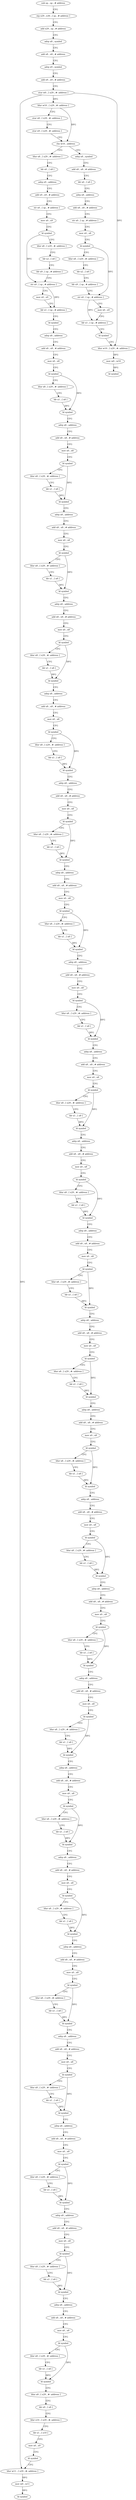 digraph "func" {
"4210308" [label = "sub sp , sp , # address" ]
"4210312" [label = "stp x29 , x30 , [ sp , # address ]" ]
"4210316" [label = "add x29 , sp , # address" ]
"4210320" [label = "adrp x8 , symbol" ]
"4210324" [label = "add x8 , x8 , # address" ]
"4210328" [label = "adrp x9 , symbol" ]
"4210332" [label = "add x9 , x9 , # address" ]
"4210336" [label = "stur w0 , [ x29 , #- address ]" ]
"4210340" [label = "ldur w10 , [ x29 , #- address ]" ]
"4210344" [label = "stur x8 , [ x29 , #- address ]" ]
"4210348" [label = "stur x9 , [ x29 , #- address ]" ]
"4210352" [label = "cbz w10 , address" ]
"4210428" [label = "ldur x8 , [ x29 , #- address ]" ]
"4210356" [label = "adrp x8 , symbol" ]
"4210432" [label = "ldr x0 , [ x8 ]" ]
"4210436" [label = "adrp x9 , address" ]
"4210440" [label = "add x9 , x9 , # address" ]
"4210444" [label = "str x0 , [ sp , # address ]" ]
"4210448" [label = "mov x0 , x9" ]
"4210452" [label = "bl symbol" ]
"4210456" [label = "ldur x8 , [ x29 , #- address ]" ]
"4210460" [label = "ldr x2 , [ x8 ]" ]
"4210464" [label = "ldr x9 , [ sp , # address ]" ]
"4210468" [label = "str x0 , [ sp , # address ]" ]
"4210472" [label = "mov x0 , x9" ]
"4210476" [label = "ldr x1 , [ sp , # address ]" ]
"4210480" [label = "bl symbol" ]
"4210484" [label = "adrp x8 , address" ]
"4210488" [label = "add x8 , x8 , # address" ]
"4210492" [label = "mov x0 , x8" ]
"4210496" [label = "bl symbol" ]
"4210500" [label = "ldur x8 , [ x29 , #- address ]" ]
"4210504" [label = "ldr x1 , [ x8 ]" ]
"4210508" [label = "bl symbol" ]
"4210512" [label = "adrp x8 , address" ]
"4210516" [label = "add x8 , x8 , # address" ]
"4210520" [label = "mov x0 , x8" ]
"4210524" [label = "bl symbol" ]
"4210528" [label = "ldur x8 , [ x29 , #- address ]" ]
"4210532" [label = "ldr x1 , [ x8 ]" ]
"4210536" [label = "bl symbol" ]
"4210540" [label = "adrp x8 , address" ]
"4210544" [label = "add x8 , x8 , # address" ]
"4210548" [label = "mov x0 , x8" ]
"4210552" [label = "bl symbol" ]
"4210556" [label = "ldur x8 , [ x29 , #- address ]" ]
"4210560" [label = "ldr x1 , [ x8 ]" ]
"4210564" [label = "bl symbol" ]
"4210568" [label = "adrp x8 , address" ]
"4210572" [label = "add x8 , x8 , # address" ]
"4210576" [label = "mov x0 , x8" ]
"4210580" [label = "bl symbol" ]
"4210584" [label = "ldur x8 , [ x29 , #- address ]" ]
"4210588" [label = "ldr x1 , [ x8 ]" ]
"4210592" [label = "bl symbol" ]
"4210596" [label = "adrp x8 , address" ]
"4210600" [label = "add x8 , x8 , # address" ]
"4210604" [label = "mov x0 , x8" ]
"4210608" [label = "bl symbol" ]
"4210612" [label = "ldur x8 , [ x29 , #- address ]" ]
"4210616" [label = "ldr x1 , [ x8 ]" ]
"4210620" [label = "bl symbol" ]
"4210624" [label = "adrp x8 , address" ]
"4210628" [label = "add x8 , x8 , # address" ]
"4210632" [label = "mov x0 , x8" ]
"4210636" [label = "bl symbol" ]
"4210640" [label = "ldur x8 , [ x29 , #- address ]" ]
"4210644" [label = "ldr x1 , [ x8 ]" ]
"4210648" [label = "bl symbol" ]
"4210652" [label = "adrp x8 , address" ]
"4210656" [label = "add x8 , x8 , # address" ]
"4210660" [label = "mov x0 , x8" ]
"4210664" [label = "bl symbol" ]
"4210668" [label = "ldur x8 , [ x29 , #- address ]" ]
"4210672" [label = "ldr x1 , [ x8 ]" ]
"4210676" [label = "bl symbol" ]
"4210680" [label = "adrp x8 , address" ]
"4210684" [label = "add x8 , x8 , # address" ]
"4210688" [label = "mov x0 , x8" ]
"4210692" [label = "bl symbol" ]
"4210696" [label = "ldur x8 , [ x29 , #- address ]" ]
"4210700" [label = "ldr x1 , [ x8 ]" ]
"4210704" [label = "bl symbol" ]
"4210708" [label = "adrp x8 , address" ]
"4210712" [label = "add x8 , x8 , # address" ]
"4210716" [label = "mov x0 , x8" ]
"4210720" [label = "bl symbol" ]
"4210724" [label = "ldur x8 , [ x29 , #- address ]" ]
"4210728" [label = "ldr x1 , [ x8 ]" ]
"4210732" [label = "bl symbol" ]
"4210736" [label = "adrp x8 , address" ]
"4210740" [label = "add x8 , x8 , # address" ]
"4210744" [label = "mov x0 , x8" ]
"4210748" [label = "bl symbol" ]
"4210752" [label = "ldur x8 , [ x29 , #- address ]" ]
"4210756" [label = "ldr x1 , [ x8 ]" ]
"4210760" [label = "bl symbol" ]
"4210764" [label = "adrp x8 , address" ]
"4210768" [label = "add x8 , x8 , # address" ]
"4210772" [label = "mov x0 , x8" ]
"4210776" [label = "bl symbol" ]
"4210780" [label = "ldur x8 , [ x29 , #- address ]" ]
"4210784" [label = "ldr x1 , [ x8 ]" ]
"4210788" [label = "bl symbol" ]
"4210792" [label = "adrp x8 , address" ]
"4210796" [label = "add x8 , x8 , # address" ]
"4210800" [label = "mov x0 , x8" ]
"4210804" [label = "bl symbol" ]
"4210808" [label = "ldur x8 , [ x29 , #- address ]" ]
"4210812" [label = "ldr x1 , [ x8 ]" ]
"4210816" [label = "bl symbol" ]
"4210820" [label = "adrp x8 , address" ]
"4210824" [label = "add x8 , x8 , # address" ]
"4210828" [label = "mov x0 , x8" ]
"4210832" [label = "bl symbol" ]
"4210836" [label = "ldur x8 , [ x29 , #- address ]" ]
"4210840" [label = "ldr x1 , [ x8 ]" ]
"4210844" [label = "bl symbol" ]
"4210848" [label = "adrp x8 , address" ]
"4210852" [label = "add x8 , x8 , # address" ]
"4210856" [label = "mov x0 , x8" ]
"4210860" [label = "bl symbol" ]
"4210864" [label = "ldur x8 , [ x29 , #- address ]" ]
"4210868" [label = "ldr x1 , [ x8 ]" ]
"4210872" [label = "bl symbol" ]
"4210876" [label = "adrp x8 , address" ]
"4210880" [label = "add x8 , x8 , # address" ]
"4210884" [label = "mov x0 , x8" ]
"4210888" [label = "bl symbol" ]
"4210892" [label = "ldur x8 , [ x29 , #- address ]" ]
"4210896" [label = "ldr x1 , [ x8 ]" ]
"4210900" [label = "bl symbol" ]
"4210904" [label = "adrp x8 , address" ]
"4210908" [label = "add x8 , x8 , # address" ]
"4210912" [label = "mov x0 , x8" ]
"4210916" [label = "bl symbol" ]
"4210920" [label = "ldur x8 , [ x29 , #- address ]" ]
"4210924" [label = "ldr x1 , [ x8 ]" ]
"4210928" [label = "bl symbol" ]
"4210932" [label = "adrp x8 , address" ]
"4210936" [label = "add x8 , x8 , # address" ]
"4210940" [label = "mov x0 , x8" ]
"4210944" [label = "bl symbol" ]
"4210948" [label = "ldur x8 , [ x29 , #- address ]" ]
"4210952" [label = "ldr x1 , [ x8 ]" ]
"4210956" [label = "bl symbol" ]
"4210960" [label = "adrp x8 , address" ]
"4210964" [label = "add x8 , x8 , # address" ]
"4210968" [label = "mov x0 , x8" ]
"4210972" [label = "bl symbol" ]
"4210976" [label = "ldur x8 , [ x29 , #- address ]" ]
"4210980" [label = "ldr x1 , [ x8 ]" ]
"4210984" [label = "bl symbol" ]
"4210988" [label = "adrp x8 , address" ]
"4210992" [label = "add x8 , x8 , # address" ]
"4210996" [label = "mov x0 , x8" ]
"4211000" [label = "bl symbol" ]
"4211004" [label = "ldur x8 , [ x29 , #- address ]" ]
"4211008" [label = "ldr x1 , [ x8 ]" ]
"4211012" [label = "bl symbol" ]
"4211016" [label = "adrp x8 , address" ]
"4211020" [label = "add x8 , x8 , # address" ]
"4211024" [label = "mov x0 , x8" ]
"4211028" [label = "bl symbol" ]
"4211032" [label = "ldur x8 , [ x29 , #- address ]" ]
"4211036" [label = "ldr x1 , [ x8 ]" ]
"4211040" [label = "bl symbol" ]
"4211044" [label = "adrp x8 , address" ]
"4211048" [label = "add x8 , x8 , # address" ]
"4211052" [label = "mov x0 , x8" ]
"4211056" [label = "bl symbol" ]
"4211060" [label = "ldur x8 , [ x29 , #- address ]" ]
"4211064" [label = "ldr x1 , [ x8 ]" ]
"4211068" [label = "bl symbol" ]
"4211072" [label = "adrp x8 , address" ]
"4211076" [label = "add x8 , x8 , # address" ]
"4211080" [label = "mov x0 , x8" ]
"4211084" [label = "bl symbol" ]
"4211088" [label = "ldur x8 , [ x29 , #- address ]" ]
"4211092" [label = "ldr x1 , [ x8 ]" ]
"4211096" [label = "bl symbol" ]
"4211100" [label = "adrp x8 , address" ]
"4211104" [label = "add x8 , x8 , # address" ]
"4211108" [label = "mov x0 , x8" ]
"4211112" [label = "bl symbol" ]
"4211116" [label = "ldur x8 , [ x29 , #- address ]" ]
"4211120" [label = "ldr x1 , [ x8 ]" ]
"4211124" [label = "bl symbol" ]
"4211128" [label = "ldur x8 , [ x29 , #- address ]" ]
"4211132" [label = "ldr x9 , [ x8 ]" ]
"4211136" [label = "ldur x10 , [ x29 , #- address ]" ]
"4211140" [label = "ldr x1 , [ x10 ]" ]
"4211144" [label = "mov x0 , x9" ]
"4211148" [label = "bl symbol" ]
"4211152" [label = "ldur w11 , [ x29 , #- address ]" ]
"4211156" [label = "mov w0 , w11" ]
"4211160" [label = "bl symbol" ]
"4210360" [label = "add x8 , x8 , # address" ]
"4210364" [label = "ldr x0 , [ x8 ]" ]
"4210368" [label = "adrp x8 , address" ]
"4210372" [label = "add x8 , x8 , # address" ]
"4210376" [label = "str x0 , [ sp , # address ]" ]
"4210380" [label = "mov x0 , x8" ]
"4210384" [label = "bl symbol" ]
"4210388" [label = "ldur x8 , [ x29 , #- address ]" ]
"4210392" [label = "ldr x2 , [ x8 ]" ]
"4210396" [label = "ldr x9 , [ sp , # address ]" ]
"4210400" [label = "str x0 , [ sp , # address ]" ]
"4210404" [label = "mov x0 , x9" ]
"4210408" [label = "ldr x1 , [ sp , # address ]" ]
"4210412" [label = "bl symbol" ]
"4210416" [label = "ldur w10 , [ x29 , #- address ]" ]
"4210420" [label = "mov w0 , w10" ]
"4210424" [label = "bl symbol" ]
"4210308" -> "4210312" [ label = "CFG" ]
"4210312" -> "4210316" [ label = "CFG" ]
"4210316" -> "4210320" [ label = "CFG" ]
"4210320" -> "4210324" [ label = "CFG" ]
"4210324" -> "4210328" [ label = "CFG" ]
"4210328" -> "4210332" [ label = "CFG" ]
"4210332" -> "4210336" [ label = "CFG" ]
"4210336" -> "4210340" [ label = "DFG" ]
"4210336" -> "4211152" [ label = "DFG" ]
"4210336" -> "4210416" [ label = "DFG" ]
"4210340" -> "4210344" [ label = "CFG" ]
"4210340" -> "4210352" [ label = "DFG" ]
"4210344" -> "4210348" [ label = "CFG" ]
"4210348" -> "4210352" [ label = "CFG" ]
"4210352" -> "4210428" [ label = "CFG" ]
"4210352" -> "4210356" [ label = "CFG" ]
"4210428" -> "4210432" [ label = "CFG" ]
"4210356" -> "4210360" [ label = "CFG" ]
"4210432" -> "4210436" [ label = "CFG" ]
"4210436" -> "4210440" [ label = "CFG" ]
"4210440" -> "4210444" [ label = "CFG" ]
"4210444" -> "4210448" [ label = "CFG" ]
"4210448" -> "4210452" [ label = "CFG" ]
"4210452" -> "4210456" [ label = "CFG" ]
"4210452" -> "4210468" [ label = "DFG" ]
"4210456" -> "4210460" [ label = "CFG" ]
"4210460" -> "4210464" [ label = "CFG" ]
"4210464" -> "4210468" [ label = "CFG" ]
"4210468" -> "4210472" [ label = "CFG" ]
"4210468" -> "4210476" [ label = "DFG" ]
"4210472" -> "4210476" [ label = "CFG" ]
"4210476" -> "4210480" [ label = "CFG" ]
"4210480" -> "4210484" [ label = "CFG" ]
"4210484" -> "4210488" [ label = "CFG" ]
"4210488" -> "4210492" [ label = "CFG" ]
"4210492" -> "4210496" [ label = "CFG" ]
"4210496" -> "4210500" [ label = "CFG" ]
"4210496" -> "4210508" [ label = "DFG" ]
"4210500" -> "4210504" [ label = "CFG" ]
"4210504" -> "4210508" [ label = "DFG" ]
"4210508" -> "4210512" [ label = "CFG" ]
"4210512" -> "4210516" [ label = "CFG" ]
"4210516" -> "4210520" [ label = "CFG" ]
"4210520" -> "4210524" [ label = "CFG" ]
"4210524" -> "4210528" [ label = "CFG" ]
"4210524" -> "4210536" [ label = "DFG" ]
"4210528" -> "4210532" [ label = "CFG" ]
"4210532" -> "4210536" [ label = "DFG" ]
"4210536" -> "4210540" [ label = "CFG" ]
"4210540" -> "4210544" [ label = "CFG" ]
"4210544" -> "4210548" [ label = "CFG" ]
"4210548" -> "4210552" [ label = "CFG" ]
"4210552" -> "4210556" [ label = "CFG" ]
"4210552" -> "4210564" [ label = "DFG" ]
"4210556" -> "4210560" [ label = "CFG" ]
"4210560" -> "4210564" [ label = "DFG" ]
"4210564" -> "4210568" [ label = "CFG" ]
"4210568" -> "4210572" [ label = "CFG" ]
"4210572" -> "4210576" [ label = "CFG" ]
"4210576" -> "4210580" [ label = "CFG" ]
"4210580" -> "4210584" [ label = "CFG" ]
"4210580" -> "4210592" [ label = "DFG" ]
"4210584" -> "4210588" [ label = "CFG" ]
"4210588" -> "4210592" [ label = "DFG" ]
"4210592" -> "4210596" [ label = "CFG" ]
"4210596" -> "4210600" [ label = "CFG" ]
"4210600" -> "4210604" [ label = "CFG" ]
"4210604" -> "4210608" [ label = "CFG" ]
"4210608" -> "4210612" [ label = "CFG" ]
"4210608" -> "4210620" [ label = "DFG" ]
"4210612" -> "4210616" [ label = "CFG" ]
"4210616" -> "4210620" [ label = "DFG" ]
"4210620" -> "4210624" [ label = "CFG" ]
"4210624" -> "4210628" [ label = "CFG" ]
"4210628" -> "4210632" [ label = "CFG" ]
"4210632" -> "4210636" [ label = "CFG" ]
"4210636" -> "4210640" [ label = "CFG" ]
"4210636" -> "4210648" [ label = "DFG" ]
"4210640" -> "4210644" [ label = "CFG" ]
"4210644" -> "4210648" [ label = "DFG" ]
"4210648" -> "4210652" [ label = "CFG" ]
"4210652" -> "4210656" [ label = "CFG" ]
"4210656" -> "4210660" [ label = "CFG" ]
"4210660" -> "4210664" [ label = "CFG" ]
"4210664" -> "4210668" [ label = "CFG" ]
"4210664" -> "4210676" [ label = "DFG" ]
"4210668" -> "4210672" [ label = "CFG" ]
"4210672" -> "4210676" [ label = "DFG" ]
"4210676" -> "4210680" [ label = "CFG" ]
"4210680" -> "4210684" [ label = "CFG" ]
"4210684" -> "4210688" [ label = "CFG" ]
"4210688" -> "4210692" [ label = "CFG" ]
"4210692" -> "4210696" [ label = "CFG" ]
"4210692" -> "4210704" [ label = "DFG" ]
"4210696" -> "4210700" [ label = "CFG" ]
"4210700" -> "4210704" [ label = "DFG" ]
"4210704" -> "4210708" [ label = "CFG" ]
"4210708" -> "4210712" [ label = "CFG" ]
"4210712" -> "4210716" [ label = "CFG" ]
"4210716" -> "4210720" [ label = "CFG" ]
"4210720" -> "4210724" [ label = "CFG" ]
"4210720" -> "4210732" [ label = "DFG" ]
"4210724" -> "4210728" [ label = "CFG" ]
"4210728" -> "4210732" [ label = "DFG" ]
"4210732" -> "4210736" [ label = "CFG" ]
"4210736" -> "4210740" [ label = "CFG" ]
"4210740" -> "4210744" [ label = "CFG" ]
"4210744" -> "4210748" [ label = "CFG" ]
"4210748" -> "4210752" [ label = "CFG" ]
"4210748" -> "4210760" [ label = "DFG" ]
"4210752" -> "4210756" [ label = "CFG" ]
"4210756" -> "4210760" [ label = "DFG" ]
"4210760" -> "4210764" [ label = "CFG" ]
"4210764" -> "4210768" [ label = "CFG" ]
"4210768" -> "4210772" [ label = "CFG" ]
"4210772" -> "4210776" [ label = "CFG" ]
"4210776" -> "4210780" [ label = "CFG" ]
"4210776" -> "4210788" [ label = "DFG" ]
"4210780" -> "4210784" [ label = "CFG" ]
"4210784" -> "4210788" [ label = "DFG" ]
"4210788" -> "4210792" [ label = "CFG" ]
"4210792" -> "4210796" [ label = "CFG" ]
"4210796" -> "4210800" [ label = "CFG" ]
"4210800" -> "4210804" [ label = "CFG" ]
"4210804" -> "4210808" [ label = "CFG" ]
"4210804" -> "4210816" [ label = "DFG" ]
"4210808" -> "4210812" [ label = "CFG" ]
"4210812" -> "4210816" [ label = "DFG" ]
"4210816" -> "4210820" [ label = "CFG" ]
"4210820" -> "4210824" [ label = "CFG" ]
"4210824" -> "4210828" [ label = "CFG" ]
"4210828" -> "4210832" [ label = "CFG" ]
"4210832" -> "4210836" [ label = "CFG" ]
"4210832" -> "4210844" [ label = "DFG" ]
"4210836" -> "4210840" [ label = "CFG" ]
"4210840" -> "4210844" [ label = "DFG" ]
"4210844" -> "4210848" [ label = "CFG" ]
"4210848" -> "4210852" [ label = "CFG" ]
"4210852" -> "4210856" [ label = "CFG" ]
"4210856" -> "4210860" [ label = "CFG" ]
"4210860" -> "4210864" [ label = "CFG" ]
"4210860" -> "4210872" [ label = "DFG" ]
"4210864" -> "4210868" [ label = "CFG" ]
"4210868" -> "4210872" [ label = "DFG" ]
"4210872" -> "4210876" [ label = "CFG" ]
"4210876" -> "4210880" [ label = "CFG" ]
"4210880" -> "4210884" [ label = "CFG" ]
"4210884" -> "4210888" [ label = "CFG" ]
"4210888" -> "4210892" [ label = "CFG" ]
"4210888" -> "4210900" [ label = "DFG" ]
"4210892" -> "4210896" [ label = "CFG" ]
"4210896" -> "4210900" [ label = "DFG" ]
"4210900" -> "4210904" [ label = "CFG" ]
"4210904" -> "4210908" [ label = "CFG" ]
"4210908" -> "4210912" [ label = "CFG" ]
"4210912" -> "4210916" [ label = "CFG" ]
"4210916" -> "4210920" [ label = "CFG" ]
"4210916" -> "4210928" [ label = "DFG" ]
"4210920" -> "4210924" [ label = "CFG" ]
"4210924" -> "4210928" [ label = "DFG" ]
"4210928" -> "4210932" [ label = "CFG" ]
"4210932" -> "4210936" [ label = "CFG" ]
"4210936" -> "4210940" [ label = "CFG" ]
"4210940" -> "4210944" [ label = "CFG" ]
"4210944" -> "4210948" [ label = "CFG" ]
"4210944" -> "4210956" [ label = "DFG" ]
"4210948" -> "4210952" [ label = "CFG" ]
"4210952" -> "4210956" [ label = "DFG" ]
"4210956" -> "4210960" [ label = "CFG" ]
"4210960" -> "4210964" [ label = "CFG" ]
"4210964" -> "4210968" [ label = "CFG" ]
"4210968" -> "4210972" [ label = "CFG" ]
"4210972" -> "4210976" [ label = "CFG" ]
"4210972" -> "4210984" [ label = "DFG" ]
"4210976" -> "4210980" [ label = "CFG" ]
"4210980" -> "4210984" [ label = "DFG" ]
"4210984" -> "4210988" [ label = "CFG" ]
"4210988" -> "4210992" [ label = "CFG" ]
"4210992" -> "4210996" [ label = "CFG" ]
"4210996" -> "4211000" [ label = "CFG" ]
"4211000" -> "4211004" [ label = "CFG" ]
"4211000" -> "4211012" [ label = "DFG" ]
"4211004" -> "4211008" [ label = "CFG" ]
"4211008" -> "4211012" [ label = "DFG" ]
"4211012" -> "4211016" [ label = "CFG" ]
"4211016" -> "4211020" [ label = "CFG" ]
"4211020" -> "4211024" [ label = "CFG" ]
"4211024" -> "4211028" [ label = "CFG" ]
"4211028" -> "4211032" [ label = "CFG" ]
"4211028" -> "4211040" [ label = "DFG" ]
"4211032" -> "4211036" [ label = "CFG" ]
"4211036" -> "4211040" [ label = "DFG" ]
"4211040" -> "4211044" [ label = "CFG" ]
"4211044" -> "4211048" [ label = "CFG" ]
"4211048" -> "4211052" [ label = "CFG" ]
"4211052" -> "4211056" [ label = "CFG" ]
"4211056" -> "4211060" [ label = "CFG" ]
"4211056" -> "4211068" [ label = "DFG" ]
"4211060" -> "4211064" [ label = "CFG" ]
"4211064" -> "4211068" [ label = "DFG" ]
"4211068" -> "4211072" [ label = "CFG" ]
"4211072" -> "4211076" [ label = "CFG" ]
"4211076" -> "4211080" [ label = "CFG" ]
"4211080" -> "4211084" [ label = "CFG" ]
"4211084" -> "4211088" [ label = "CFG" ]
"4211084" -> "4211096" [ label = "DFG" ]
"4211088" -> "4211092" [ label = "CFG" ]
"4211092" -> "4211096" [ label = "DFG" ]
"4211096" -> "4211100" [ label = "CFG" ]
"4211100" -> "4211104" [ label = "CFG" ]
"4211104" -> "4211108" [ label = "CFG" ]
"4211108" -> "4211112" [ label = "CFG" ]
"4211112" -> "4211116" [ label = "CFG" ]
"4211112" -> "4211124" [ label = "DFG" ]
"4211116" -> "4211120" [ label = "CFG" ]
"4211120" -> "4211124" [ label = "DFG" ]
"4211124" -> "4211128" [ label = "CFG" ]
"4211128" -> "4211132" [ label = "CFG" ]
"4211132" -> "4211136" [ label = "CFG" ]
"4211136" -> "4211140" [ label = "CFG" ]
"4211140" -> "4211144" [ label = "CFG" ]
"4211144" -> "4211148" [ label = "CFG" ]
"4211148" -> "4211152" [ label = "CFG" ]
"4211152" -> "4211156" [ label = "DFG" ]
"4211156" -> "4211160" [ label = "DFG" ]
"4210360" -> "4210364" [ label = "CFG" ]
"4210364" -> "4210368" [ label = "CFG" ]
"4210368" -> "4210372" [ label = "CFG" ]
"4210372" -> "4210376" [ label = "CFG" ]
"4210376" -> "4210380" [ label = "CFG" ]
"4210380" -> "4210384" [ label = "CFG" ]
"4210384" -> "4210388" [ label = "CFG" ]
"4210384" -> "4210400" [ label = "DFG" ]
"4210388" -> "4210392" [ label = "CFG" ]
"4210392" -> "4210396" [ label = "CFG" ]
"4210396" -> "4210400" [ label = "CFG" ]
"4210400" -> "4210404" [ label = "CFG" ]
"4210400" -> "4210408" [ label = "DFG" ]
"4210404" -> "4210408" [ label = "CFG" ]
"4210408" -> "4210412" [ label = "CFG" ]
"4210412" -> "4210416" [ label = "CFG" ]
"4210416" -> "4210420" [ label = "DFG" ]
"4210420" -> "4210424" [ label = "DFG" ]
}
